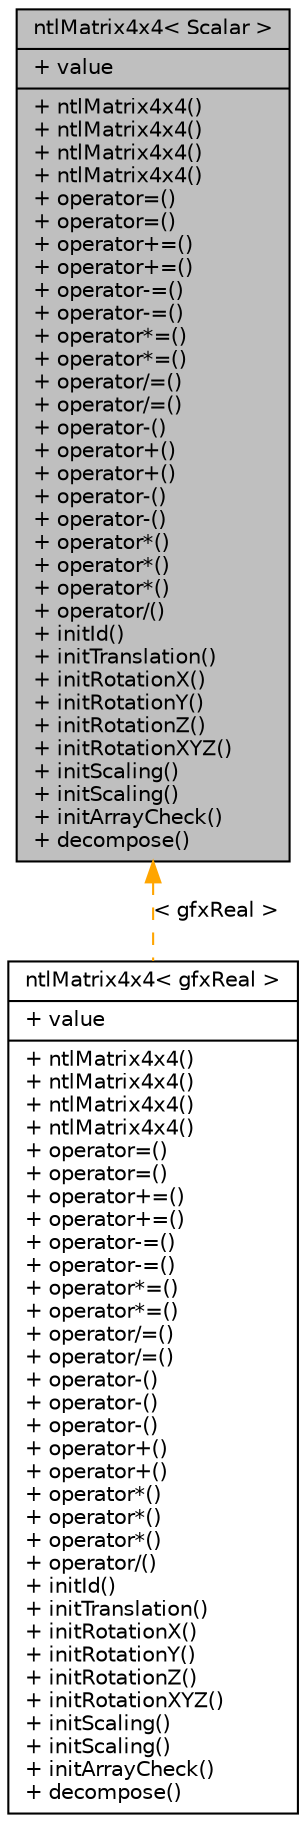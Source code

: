 digraph G
{
  edge [fontname="Helvetica",fontsize="10",labelfontname="Helvetica",labelfontsize="10"];
  node [fontname="Helvetica",fontsize="10",shape=record];
  Node1 [label="{ntlMatrix4x4\< Scalar \>\n|+ value\l|+ ntlMatrix4x4()\l+ ntlMatrix4x4()\l+ ntlMatrix4x4()\l+ ntlMatrix4x4()\l+ operator=()\l+ operator=()\l+ operator+=()\l+ operator+=()\l+ operator-=()\l+ operator-=()\l+ operator*=()\l+ operator*=()\l+ operator/=()\l+ operator/=()\l+ operator-()\l+ operator+()\l+ operator+()\l+ operator-()\l+ operator-()\l+ operator*()\l+ operator*()\l+ operator*()\l+ operator/()\l+ initId()\l+ initTranslation()\l+ initRotationX()\l+ initRotationY()\l+ initRotationZ()\l+ initRotationXYZ()\l+ initScaling()\l+ initScaling()\l+ initArrayCheck()\l+ decompose()\l}",height=0.2,width=0.4,color="black", fillcolor="grey75", style="filled" fontcolor="black"];
  Node1 -> Node2 [dir=back,color="orange",fontsize="10",style="dashed",label="\< gfxReal \>",fontname="Helvetica"];
  Node2 [label="{ntlMatrix4x4\< gfxReal \>\n|+ value\l|+ ntlMatrix4x4()\l+ ntlMatrix4x4()\l+ ntlMatrix4x4()\l+ ntlMatrix4x4()\l+ operator=()\l+ operator=()\l+ operator+=()\l+ operator+=()\l+ operator-=()\l+ operator-=()\l+ operator*=()\l+ operator*=()\l+ operator/=()\l+ operator/=()\l+ operator-()\l+ operator-()\l+ operator-()\l+ operator+()\l+ operator+()\l+ operator*()\l+ operator*()\l+ operator*()\l+ operator/()\l+ initId()\l+ initTranslation()\l+ initRotationX()\l+ initRotationY()\l+ initRotationZ()\l+ initRotationXYZ()\l+ initScaling()\l+ initScaling()\l+ initArrayCheck()\l+ decompose()\l}",height=0.2,width=0.4,color="black", fillcolor="white", style="filled",URL="$d3/d61/classntlMatrix4x4.html"];
}
